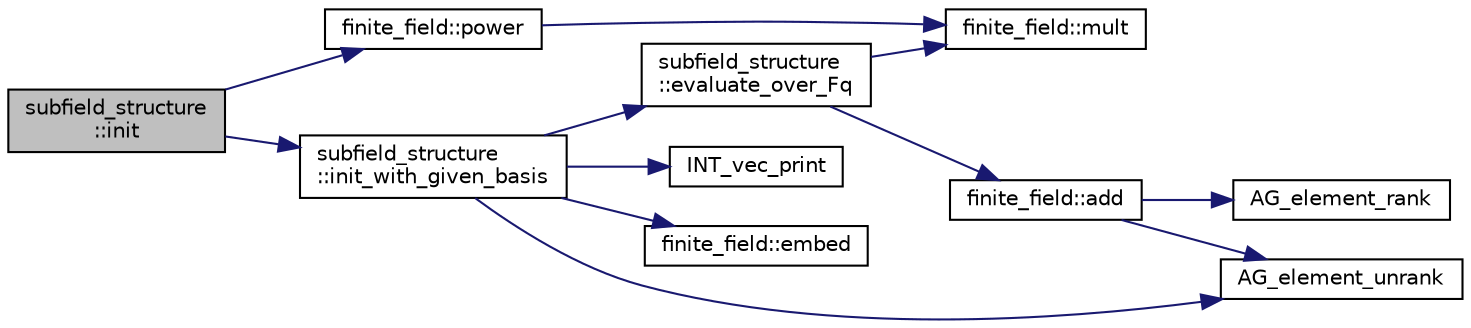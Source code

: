 digraph "subfield_structure::init"
{
  edge [fontname="Helvetica",fontsize="10",labelfontname="Helvetica",labelfontsize="10"];
  node [fontname="Helvetica",fontsize="10",shape=record];
  rankdir="LR";
  Node31 [label="subfield_structure\l::init",height=0.2,width=0.4,color="black", fillcolor="grey75", style="filled", fontcolor="black"];
  Node31 -> Node32 [color="midnightblue",fontsize="10",style="solid",fontname="Helvetica"];
  Node32 [label="finite_field::power",height=0.2,width=0.4,color="black", fillcolor="white", style="filled",URL="$df/d5a/classfinite__field.html#a0437871b8f775f0b2d589188d9ad7e61"];
  Node32 -> Node33 [color="midnightblue",fontsize="10",style="solid",fontname="Helvetica"];
  Node33 [label="finite_field::mult",height=0.2,width=0.4,color="black", fillcolor="white", style="filled",URL="$df/d5a/classfinite__field.html#a24fb5917aa6d4d656fd855b7f44a13b0"];
  Node31 -> Node34 [color="midnightblue",fontsize="10",style="solid",fontname="Helvetica"];
  Node34 [label="subfield_structure\l::init_with_given_basis",height=0.2,width=0.4,color="black", fillcolor="white", style="filled",URL="$d4/d43/classsubfield__structure.html#ac6d44abb857dd6eb3a2d34d750f061a9"];
  Node34 -> Node35 [color="midnightblue",fontsize="10",style="solid",fontname="Helvetica"];
  Node35 [label="INT_vec_print",height=0.2,width=0.4,color="black", fillcolor="white", style="filled",URL="$df/dbf/sajeeb_8_c.html#a79a5901af0b47dd0d694109543c027fe"];
  Node34 -> Node36 [color="midnightblue",fontsize="10",style="solid",fontname="Helvetica"];
  Node36 [label="finite_field::embed",height=0.2,width=0.4,color="black", fillcolor="white", style="filled",URL="$df/d5a/classfinite__field.html#a0e2f8717bd0d086af9450125be6e3144"];
  Node34 -> Node37 [color="midnightblue",fontsize="10",style="solid",fontname="Helvetica"];
  Node37 [label="AG_element_unrank",height=0.2,width=0.4,color="black", fillcolor="white", style="filled",URL="$d4/d67/geometry_8h.html#a4a33b86c87b2879b97cfa1327abe2885"];
  Node34 -> Node38 [color="midnightblue",fontsize="10",style="solid",fontname="Helvetica"];
  Node38 [label="subfield_structure\l::evaluate_over_Fq",height=0.2,width=0.4,color="black", fillcolor="white", style="filled",URL="$d4/d43/classsubfield__structure.html#a0215597004a289fbfdf29d8e2643a725"];
  Node38 -> Node33 [color="midnightblue",fontsize="10",style="solid",fontname="Helvetica"];
  Node38 -> Node39 [color="midnightblue",fontsize="10",style="solid",fontname="Helvetica"];
  Node39 [label="finite_field::add",height=0.2,width=0.4,color="black", fillcolor="white", style="filled",URL="$df/d5a/classfinite__field.html#a8f12328a27500f3c7be0c849ebbc9d14"];
  Node39 -> Node37 [color="midnightblue",fontsize="10",style="solid",fontname="Helvetica"];
  Node39 -> Node40 [color="midnightblue",fontsize="10",style="solid",fontname="Helvetica"];
  Node40 [label="AG_element_rank",height=0.2,width=0.4,color="black", fillcolor="white", style="filled",URL="$d4/d67/geometry_8h.html#ab2ac908d07dd8038fd996e26bdc75c17"];
}
